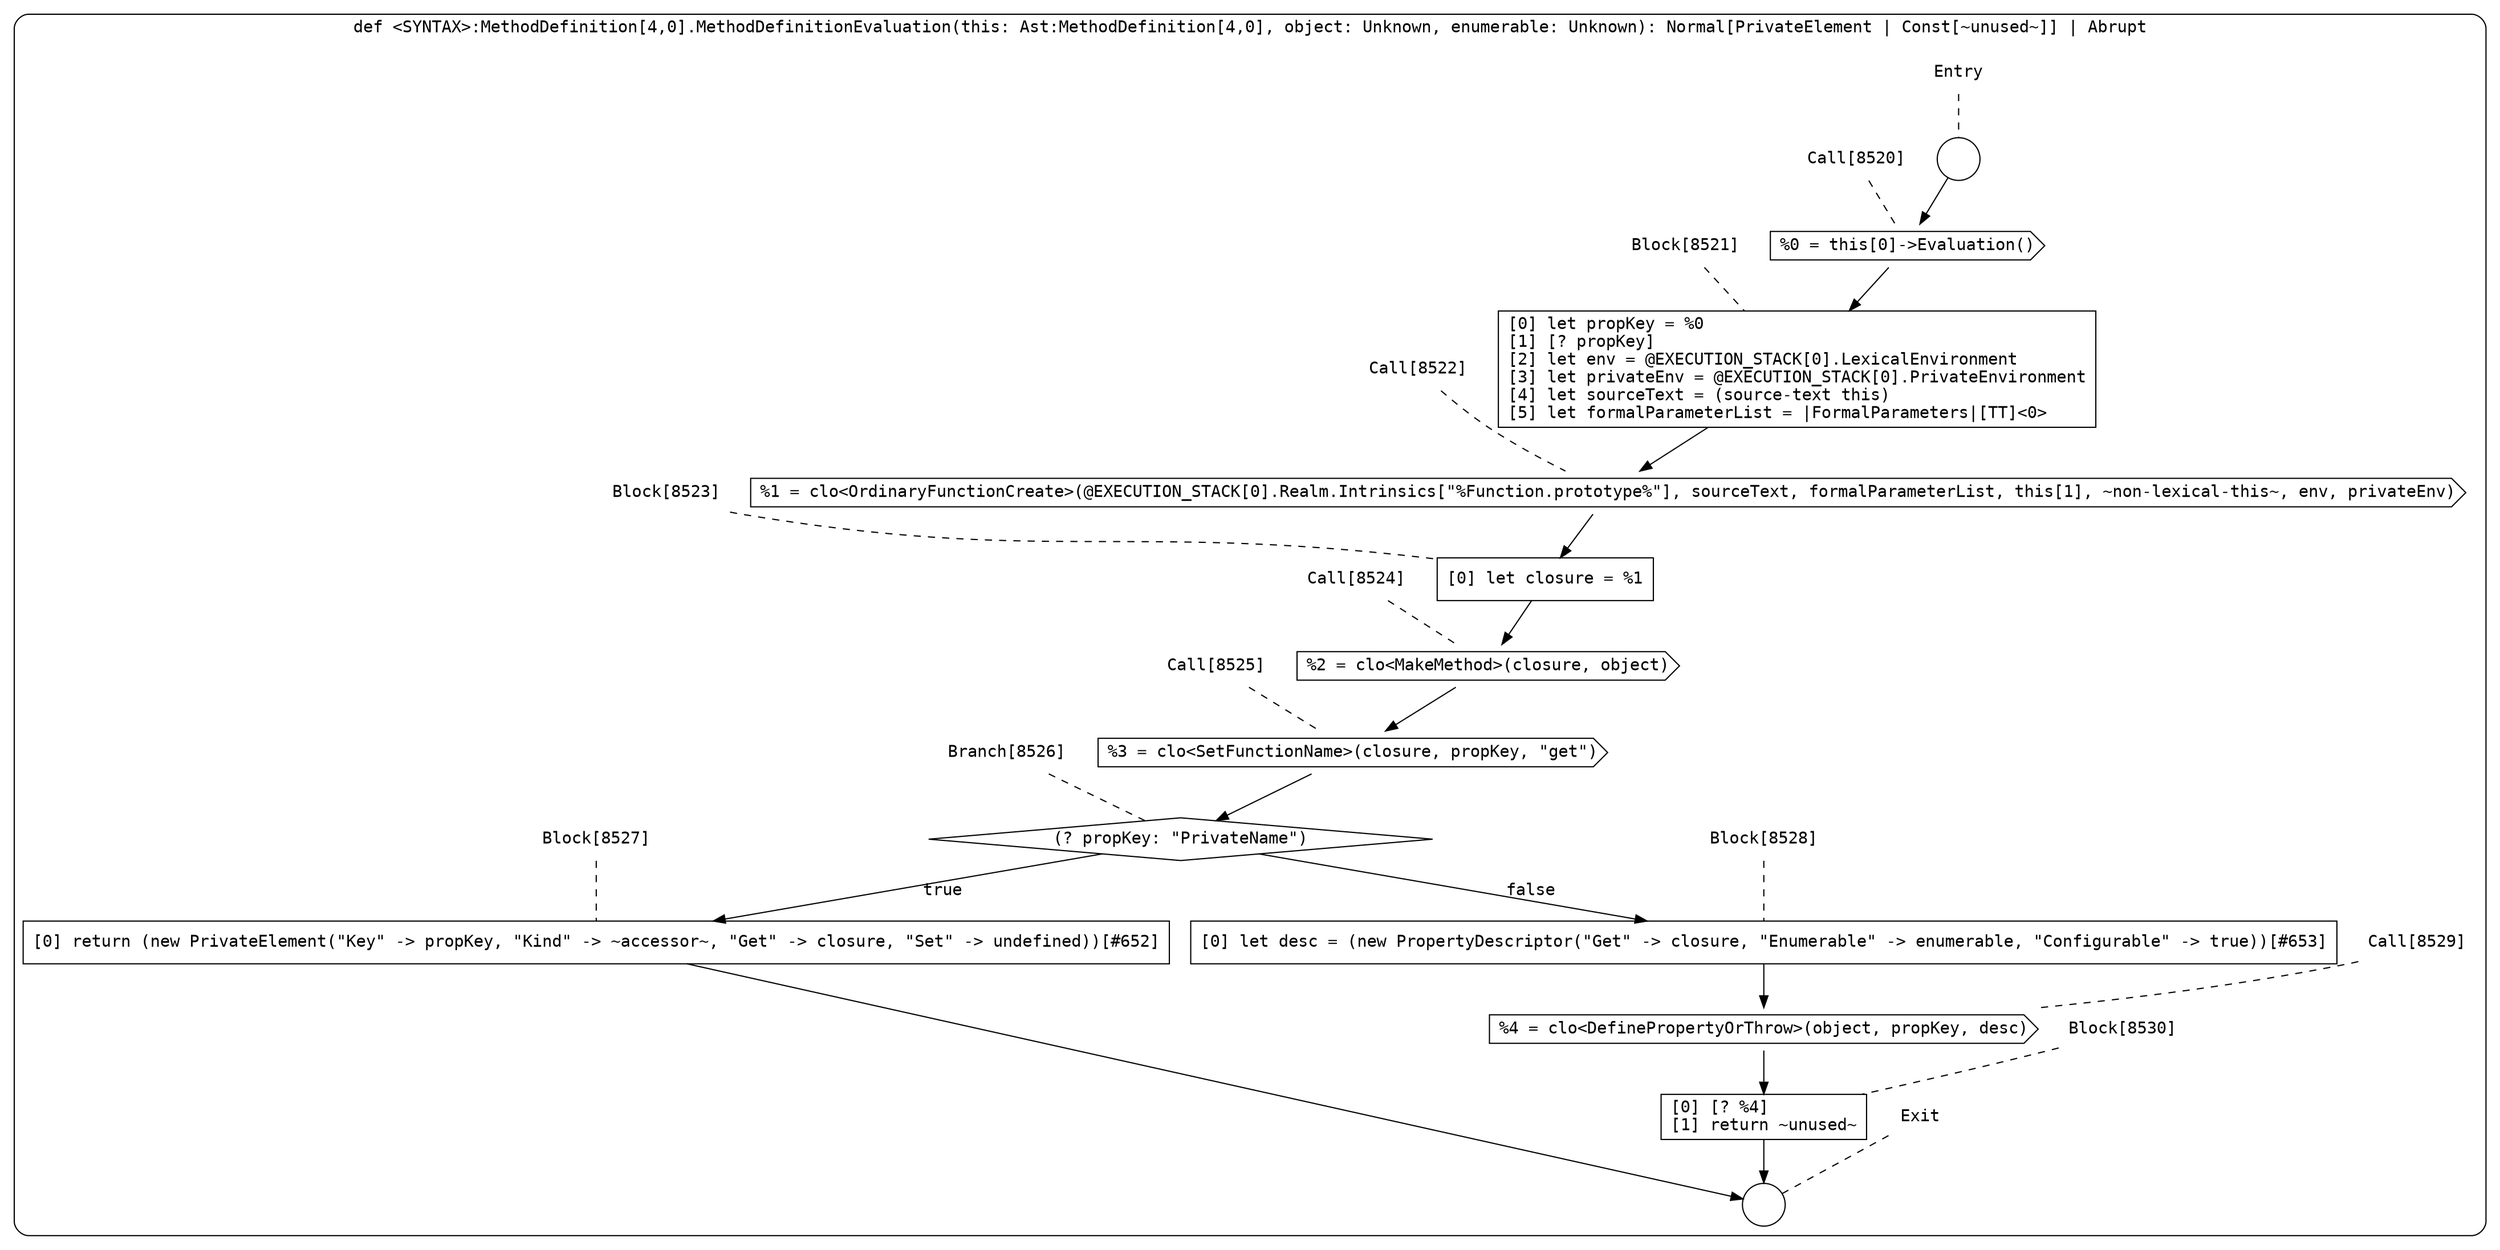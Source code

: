 digraph {
  graph [fontname = "Consolas"]
  node [fontname = "Consolas"]
  edge [fontname = "Consolas"]
  subgraph cluster1595 {
    label = "def <SYNTAX>:MethodDefinition[4,0].MethodDefinitionEvaluation(this: Ast:MethodDefinition[4,0], object: Unknown, enumerable: Unknown): Normal[PrivateElement | Const[~unused~]] | Abrupt"
    style = rounded
    cluster1595_entry_name [shape=none, label=<<font color="black">Entry</font>>]
    cluster1595_entry_name -> cluster1595_entry [arrowhead=none, color="black", style=dashed]
    cluster1595_entry [shape=circle label=" " color="black" fillcolor="white" style=filled]
    cluster1595_entry -> node8520 [color="black"]
    cluster1595_exit_name [shape=none, label=<<font color="black">Exit</font>>]
    cluster1595_exit_name -> cluster1595_exit [arrowhead=none, color="black", style=dashed]
    cluster1595_exit [shape=circle label=" " color="black" fillcolor="white" style=filled]
    node8520_name [shape=none, label=<<font color="black">Call[8520]</font>>]
    node8520_name -> node8520 [arrowhead=none, color="black", style=dashed]
    node8520 [shape=cds, label=<<font color="black">%0 = this[0]-&gt;Evaluation()</font>> color="black" fillcolor="white", style=filled]
    node8520 -> node8521 [color="black"]
    node8521_name [shape=none, label=<<font color="black">Block[8521]</font>>]
    node8521_name -> node8521 [arrowhead=none, color="black", style=dashed]
    node8521 [shape=box, label=<<font color="black">[0] let propKey = %0<BR ALIGN="LEFT"/>[1] [? propKey]<BR ALIGN="LEFT"/>[2] let env = @EXECUTION_STACK[0].LexicalEnvironment<BR ALIGN="LEFT"/>[3] let privateEnv = @EXECUTION_STACK[0].PrivateEnvironment<BR ALIGN="LEFT"/>[4] let sourceText = (source-text this)<BR ALIGN="LEFT"/>[5] let formalParameterList = |FormalParameters|[TT]&lt;0&gt;<BR ALIGN="LEFT"/></font>> color="black" fillcolor="white", style=filled]
    node8521 -> node8522 [color="black"]
    node8522_name [shape=none, label=<<font color="black">Call[8522]</font>>]
    node8522_name -> node8522 [arrowhead=none, color="black", style=dashed]
    node8522 [shape=cds, label=<<font color="black">%1 = clo&lt;OrdinaryFunctionCreate&gt;(@EXECUTION_STACK[0].Realm.Intrinsics[&quot;%Function.prototype%&quot;], sourceText, formalParameterList, this[1], ~non-lexical-this~, env, privateEnv)</font>> color="black" fillcolor="white", style=filled]
    node8522 -> node8523 [color="black"]
    node8523_name [shape=none, label=<<font color="black">Block[8523]</font>>]
    node8523_name -> node8523 [arrowhead=none, color="black", style=dashed]
    node8523 [shape=box, label=<<font color="black">[0] let closure = %1<BR ALIGN="LEFT"/></font>> color="black" fillcolor="white", style=filled]
    node8523 -> node8524 [color="black"]
    node8524_name [shape=none, label=<<font color="black">Call[8524]</font>>]
    node8524_name -> node8524 [arrowhead=none, color="black", style=dashed]
    node8524 [shape=cds, label=<<font color="black">%2 = clo&lt;MakeMethod&gt;(closure, object)</font>> color="black" fillcolor="white", style=filled]
    node8524 -> node8525 [color="black"]
    node8525_name [shape=none, label=<<font color="black">Call[8525]</font>>]
    node8525_name -> node8525 [arrowhead=none, color="black", style=dashed]
    node8525 [shape=cds, label=<<font color="black">%3 = clo&lt;SetFunctionName&gt;(closure, propKey, &quot;get&quot;)</font>> color="black" fillcolor="white", style=filled]
    node8525 -> node8526 [color="black"]
    node8526_name [shape=none, label=<<font color="black">Branch[8526]</font>>]
    node8526_name -> node8526 [arrowhead=none, color="black", style=dashed]
    node8526 [shape=diamond, label=<<font color="black">(? propKey: &quot;PrivateName&quot;)</font>> color="black" fillcolor="white", style=filled]
    node8526 -> node8527 [label=<<font color="black">true</font>> color="black"]
    node8526 -> node8528 [label=<<font color="black">false</font>> color="black"]
    node8527_name [shape=none, label=<<font color="black">Block[8527]</font>>]
    node8527_name -> node8527 [arrowhead=none, color="black", style=dashed]
    node8527 [shape=box, label=<<font color="black">[0] return (new PrivateElement(&quot;Key&quot; -&gt; propKey, &quot;Kind&quot; -&gt; ~accessor~, &quot;Get&quot; -&gt; closure, &quot;Set&quot; -&gt; undefined))[#652]<BR ALIGN="LEFT"/></font>> color="black" fillcolor="white", style=filled]
    node8527 -> cluster1595_exit [color="black"]
    node8528_name [shape=none, label=<<font color="black">Block[8528]</font>>]
    node8528_name -> node8528 [arrowhead=none, color="black", style=dashed]
    node8528 [shape=box, label=<<font color="black">[0] let desc = (new PropertyDescriptor(&quot;Get&quot; -&gt; closure, &quot;Enumerable&quot; -&gt; enumerable, &quot;Configurable&quot; -&gt; true))[#653]<BR ALIGN="LEFT"/></font>> color="black" fillcolor="white", style=filled]
    node8528 -> node8529 [color="black"]
    node8529_name [shape=none, label=<<font color="black">Call[8529]</font>>]
    node8529_name -> node8529 [arrowhead=none, color="black", style=dashed]
    node8529 [shape=cds, label=<<font color="black">%4 = clo&lt;DefinePropertyOrThrow&gt;(object, propKey, desc)</font>> color="black" fillcolor="white", style=filled]
    node8529 -> node8530 [color="black"]
    node8530_name [shape=none, label=<<font color="black">Block[8530]</font>>]
    node8530_name -> node8530 [arrowhead=none, color="black", style=dashed]
    node8530 [shape=box, label=<<font color="black">[0] [? %4]<BR ALIGN="LEFT"/>[1] return ~unused~<BR ALIGN="LEFT"/></font>> color="black" fillcolor="white", style=filled]
    node8530 -> cluster1595_exit [color="black"]
  }
}